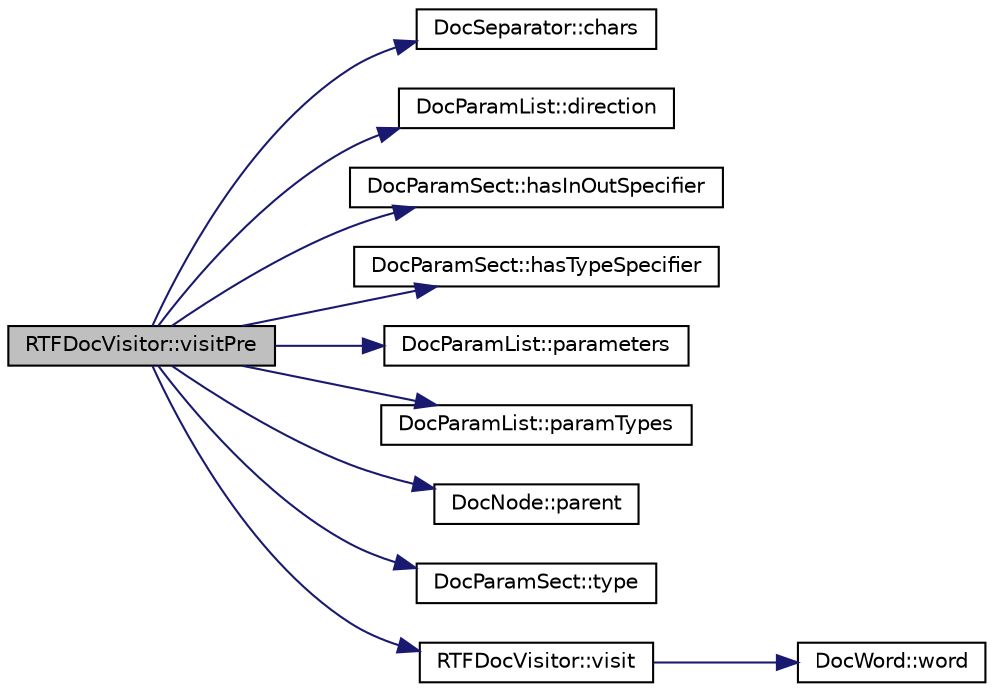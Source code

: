 digraph "RTFDocVisitor::visitPre"
{
 // LATEX_PDF_SIZE
  edge [fontname="Helvetica",fontsize="10",labelfontname="Helvetica",labelfontsize="10"];
  node [fontname="Helvetica",fontsize="10",shape=record];
  rankdir="LR";
  Node1 [label="RTFDocVisitor::visitPre",height=0.2,width=0.4,color="black", fillcolor="grey75", style="filled", fontcolor="black",tooltip=" "];
  Node1 -> Node2 [color="midnightblue",fontsize="10",style="solid"];
  Node2 [label="DocSeparator::chars",height=0.2,width=0.4,color="black", fillcolor="white", style="filled",URL="$classDocSeparator.html#a7de00e3032b756cfd4653d4e4f676f5d",tooltip=" "];
  Node1 -> Node3 [color="midnightblue",fontsize="10",style="solid"];
  Node3 [label="DocParamList::direction",height=0.2,width=0.4,color="black", fillcolor="white", style="filled",URL="$classDocParamList.html#ac45275b55efab9d6a60049f6d6dc7679",tooltip=" "];
  Node1 -> Node4 [color="midnightblue",fontsize="10",style="solid"];
  Node4 [label="DocParamSect::hasInOutSpecifier",height=0.2,width=0.4,color="black", fillcolor="white", style="filled",URL="$classDocParamSect.html#a7ec7b05c44ebac263741f2983cb4f6b3",tooltip=" "];
  Node1 -> Node5 [color="midnightblue",fontsize="10",style="solid"];
  Node5 [label="DocParamSect::hasTypeSpecifier",height=0.2,width=0.4,color="black", fillcolor="white", style="filled",URL="$classDocParamSect.html#ae994d0e9cc1d360aaa8d653042c929af",tooltip=" "];
  Node1 -> Node6 [color="midnightblue",fontsize="10",style="solid"];
  Node6 [label="DocParamList::parameters",height=0.2,width=0.4,color="black", fillcolor="white", style="filled",URL="$classDocParamList.html#a3e8089ddf954338684b949aa428aef19",tooltip=" "];
  Node1 -> Node7 [color="midnightblue",fontsize="10",style="solid"];
  Node7 [label="DocParamList::paramTypes",height=0.2,width=0.4,color="black", fillcolor="white", style="filled",URL="$classDocParamList.html#af6b435a7aa8df07aa357672fed863122",tooltip=" "];
  Node1 -> Node8 [color="midnightblue",fontsize="10",style="solid"];
  Node8 [label="DocNode::parent",height=0.2,width=0.4,color="black", fillcolor="white", style="filled",URL="$classDocNode.html#a19c40a3c8e9e449616707f48e252b02e",tooltip=" "];
  Node1 -> Node9 [color="midnightblue",fontsize="10",style="solid"];
  Node9 [label="DocParamSect::type",height=0.2,width=0.4,color="black", fillcolor="white", style="filled",URL="$classDocParamSect.html#afcb0666a1b93ac69a56ab22179827d8a",tooltip=" "];
  Node1 -> Node10 [color="midnightblue",fontsize="10",style="solid"];
  Node10 [label="RTFDocVisitor::visit",height=0.2,width=0.4,color="black", fillcolor="white", style="filled",URL="$classRTFDocVisitor.html#a9c5a705acc9d352e4666daa1701710cf",tooltip=" "];
  Node10 -> Node11 [color="midnightblue",fontsize="10",style="solid"];
  Node11 [label="DocWord::word",height=0.2,width=0.4,color="black", fillcolor="white", style="filled",URL="$classDocWord.html#af9ecbc2daa4fb051a07c510ab0a7d461",tooltip=" "];
}
